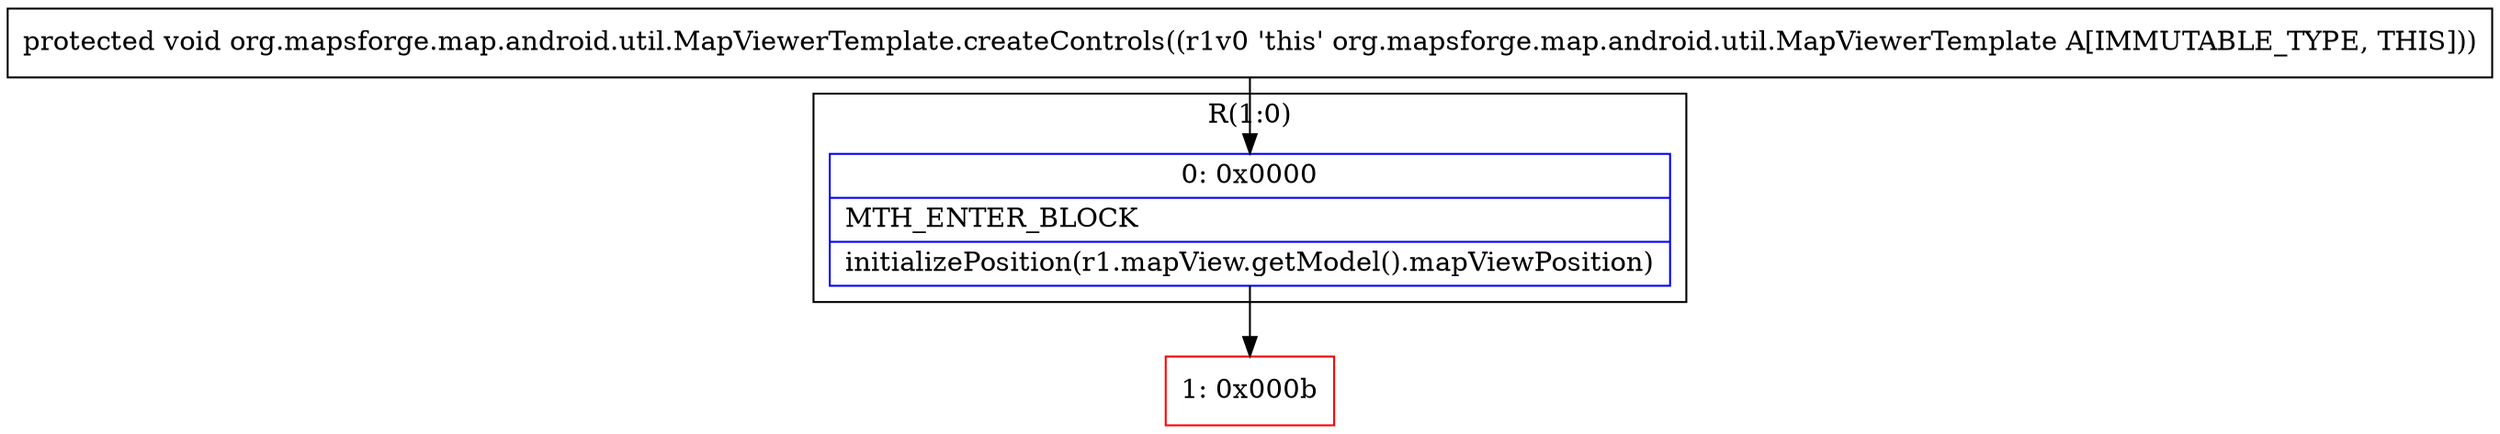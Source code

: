 digraph "CFG fororg.mapsforge.map.android.util.MapViewerTemplate.createControls()V" {
subgraph cluster_Region_2006880530 {
label = "R(1:0)";
node [shape=record,color=blue];
Node_0 [shape=record,label="{0\:\ 0x0000|MTH_ENTER_BLOCK\l|initializePosition(r1.mapView.getModel().mapViewPosition)\l}"];
}
Node_1 [shape=record,color=red,label="{1\:\ 0x000b}"];
MethodNode[shape=record,label="{protected void org.mapsforge.map.android.util.MapViewerTemplate.createControls((r1v0 'this' org.mapsforge.map.android.util.MapViewerTemplate A[IMMUTABLE_TYPE, THIS])) }"];
MethodNode -> Node_0;
Node_0 -> Node_1;
}

